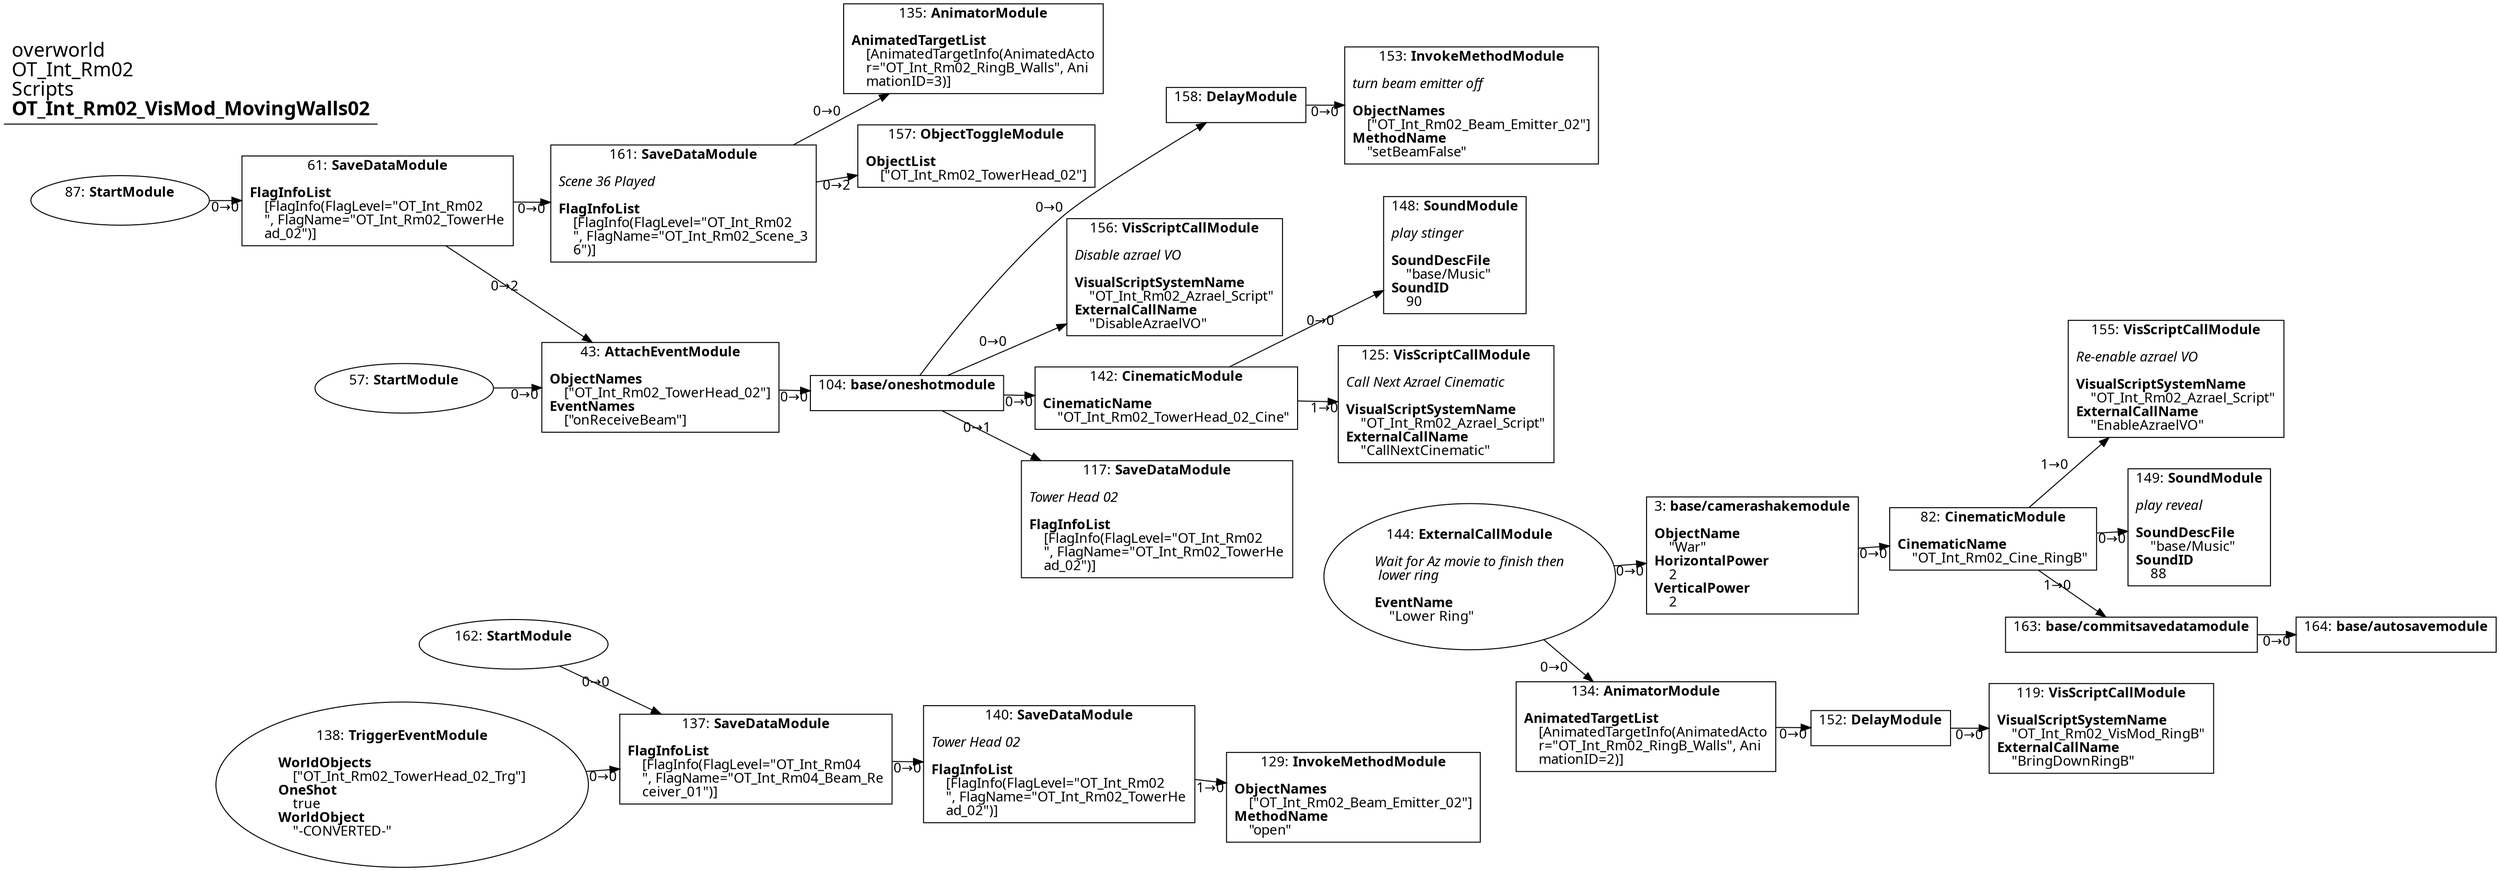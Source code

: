 digraph {
    layout = fdp;
    overlap = prism;
    sep = "+16";
    splines = spline;

    node [ shape = box ];

    graph [ fontname = "Segoe UI" ];
    node [ fontname = "Segoe UI" ];
    edge [ fontname = "Segoe UI" ];

    3 [ label = <3: <b>base/camerashakemodule</b><br/><br/><b>ObjectName</b><br align="left"/>    &quot;War&quot;<br align="left"/><b>HorizontalPower</b><br align="left"/>    2<br align="left"/><b>VerticalPower</b><br align="left"/>    2<br align="left"/>> ];
    3 [ pos = "0.47300002,-1.1140001!" ];
    3 -> 82 [ label = "0→0" ];

    43 [ label = <43: <b>AttachEventModule</b><br/><br/><b>ObjectNames</b><br align="left"/>    [&quot;OT_Int_Rm02_TowerHead_02&quot;]<br align="left"/><b>EventNames</b><br align="left"/>    [&quot;onReceiveBeam&quot;]<br align="left"/>> ];
    43 [ pos = "-0.702,-0.90800005!" ];
    43 -> 104 [ label = "0→0" ];

    57 [ label = <57: <b>StartModule</b><br/><br/>> ];
    57 [ shape = oval ]
    57 [ pos = "-1.0270001,-0.90800005!" ];
    57 -> 43 [ label = "0→0" ];

    61 [ label = <61: <b>SaveDataModule</b><br/><br/><b>FlagInfoList</b><br align="left"/>    [FlagInfo(FlagLevel=&quot;OT_Int_Rm02<br align="left"/>    &quot;, FlagName=&quot;OT_Int_Rm02_TowerHe<br align="left"/>    ad_02&quot;)]<br align="left"/>> ];
    61 [ pos = "-1.121,-0.646!" ];
    61 -> 43 [ label = "0→2" ];
    61 -> 161 [ label = "0→0" ];

    82 [ label = <82: <b>CinematicModule</b><br/><br/><b>CinematicName</b><br align="left"/>    &quot;OT_Int_Rm02_Cine_RingB&quot;<br align="left"/>> ];
    82 [ pos = "0.73600006,-1.1140001!" ];
    82 -> 149 [ label = "0→0" ];
    82 -> 155 [ label = "1→0" ];
    82 -> 163 [ label = "1→0" ];

    87 [ label = <87: <b>StartModule</b><br/><br/>> ];
    87 [ shape = oval ]
    87 [ pos = "-1.3620001,-0.646!" ];
    87 -> 61 [ label = "0→0" ];

    104 [ label = <104: <b>base/oneshotmodule</b><br/><br/>> ];
    104 [ pos = "-0.425,-0.90800005!" ];
    104 -> 117 [ label = "0→1" ];
    104 -> 142 [ label = "0→0" ];
    104 -> 156 [ label = "0→0" ];
    104 -> 158 [ label = "0→0" ];

    117 [ label = <117: <b>SaveDataModule</b><br/><br/><i>Tower Head 02<br align="left"/></i><br align="left"/><b>FlagInfoList</b><br align="left"/>    [FlagInfo(FlagLevel=&quot;OT_Int_Rm02<br align="left"/>    &quot;, FlagName=&quot;OT_Int_Rm02_TowerHe<br align="left"/>    ad_02&quot;)]<br align="left"/>> ];
    117 [ pos = "-0.157,-1.041!" ];

    119 [ label = <119: <b>VisScriptCallModule</b><br/><br/><b>VisualScriptSystemName</b><br align="left"/>    &quot;OT_Int_Rm02_VisMod_RingB&quot;<br align="left"/><b>ExternalCallName</b><br align="left"/>    &quot;BringDownRingB&quot;<br align="left"/>> ];
    119 [ pos = "0.90700006,-1.376!" ];

    125 [ label = <125: <b>VisScriptCallModule</b><br/><br/><i>Call Next Azrael Cinematic<br align="left"/></i><br align="left"/><b>VisualScriptSystemName</b><br align="left"/>    &quot;OT_Int_Rm02_Azrael_Script&quot;<br align="left"/><b>ExternalCallName</b><br align="left"/>    &quot;CallNextCinematic&quot;<br align="left"/>> ];
    125 [ pos = "0.101,-0.93100005!" ];

    129 [ label = <129: <b>InvokeMethodModule</b><br/><br/><b>ObjectNames</b><br align="left"/>    [&quot;OT_Int_Rm02_Beam_Emitter_02&quot;]<br align="left"/><b>MethodName</b><br align="left"/>    &quot;open&quot;<br align="left"/>> ];
    129 [ pos = "-0.256,-1.4510001!" ];

    134 [ label = <134: <b>AnimatorModule</b><br/><br/><b>AnimatedTargetList</b><br align="left"/>    [AnimatedTargetInfo(AnimatedActo<br align="left"/>    r=&quot;OT_Int_Rm02_RingB_Walls&quot;, Ani<br align="left"/>    mationID=2)]<br align="left"/>> ];
    134 [ pos = "0.46500003,-1.376!" ];
    134 -> 152 [ label = "0→0" ];

    135 [ label = <135: <b>AnimatorModule</b><br/><br/><b>AnimatedTargetList</b><br align="left"/>    [AnimatedTargetInfo(AnimatedActo<br align="left"/>    r=&quot;OT_Int_Rm02_RingB_Walls&quot;, Ani<br align="left"/>    mationID=3)]<br align="left"/>> ];
    135 [ pos = "-0.578,-0.485!" ];

    137 [ label = <137: <b>SaveDataModule</b><br/><br/><b>FlagInfoList</b><br align="left"/>    [FlagInfo(FlagLevel=&quot;OT_Int_Rm04<br align="left"/>    &quot;, FlagName=&quot;OT_Int_Rm04_Beam_Re<br align="left"/>    ceiver_01&quot;)]<br align="left"/>> ];
    137 [ pos = "-0.73300004,-1.4280001!" ];
    137 -> 140 [ label = "0→0" ];

    138 [ label = <138: <b>TriggerEventModule</b><br/><br/><b>WorldObjects</b><br align="left"/>    [&quot;OT_Int_Rm02_TowerHead_02_Trg&quot;]<br align="left"/><b>OneShot</b><br align="left"/>    true<br align="left"/><b>WorldObject</b><br align="left"/>    &quot;-CONVERTED-&quot;<br align="left"/>> ];
    138 [ shape = oval ]
    138 [ pos = "-1.0220001,-1.4280001!" ];
    138 -> 137 [ label = "0→0" ];

    140 [ label = <140: <b>SaveDataModule</b><br/><br/><i>Tower Head 02<br align="left"/></i><br align="left"/><b>FlagInfoList</b><br align="left"/>    [FlagInfo(FlagLevel=&quot;OT_Int_Rm02<br align="left"/>    &quot;, FlagName=&quot;OT_Int_Rm02_TowerHe<br align="left"/>    ad_02&quot;)]<br align="left"/>> ];
    140 [ pos = "-0.505,-1.4280001!" ];
    140 -> 129 [ label = "1→0" ];

    142 [ label = <142: <b>CinematicModule</b><br/><br/><b>CinematicName</b><br align="left"/>    &quot;OT_Int_Rm02_TowerHead_02_Cine&quot;<br align="left"/>> ];
    142 [ pos = "-0.15400001,-0.90800005!" ];
    142 -> 125 [ label = "1→0" ];
    142 -> 148 [ label = "0→0" ];

    144 [ label = <144: <b>ExternalCallModule</b><br/><br/><i>Wait for Az movie to finish then<br align="left"/> lower ring<br align="left"/></i><br align="left"/><b>EventName</b><br align="left"/>    &quot;Lower Ring&quot;<br align="left"/>> ];
    144 [ shape = oval ]
    144 [ pos = "0.187,-1.1140001!" ];
    144 -> 3 [ label = "0→0" ];
    144 -> 134 [ label = "0→0" ];

    148 [ label = <148: <b>SoundModule</b><br/><br/><i>play stinger<br align="left"/></i><br align="left"/><b>SoundDescFile</b><br align="left"/>    &quot;base/Music&quot;<br align="left"/><b>SoundID</b><br align="left"/>    90<br align="left"/>> ];
    148 [ pos = "0.101,-0.768!" ];

    149 [ label = <149: <b>SoundModule</b><br/><br/><i>play reveal<br align="left"/></i><br align="left"/><b>SoundDescFile</b><br align="left"/>    &quot;base/Music&quot;<br align="left"/><b>SoundID</b><br align="left"/>    88<br align="left"/>> ];
    149 [ pos = "0.97800004,-1.1140001!" ];

    152 [ label = <152: <b>DelayModule</b><br/><br/>> ];
    152 [ pos = "0.702,-1.376!" ];
    152 -> 119 [ label = "0→0" ];

    153 [ label = <153: <b>InvokeMethodModule</b><br/><br/><i>turn beam emitter off<br align="left"/></i><br align="left"/><b>ObjectNames</b><br align="left"/>    [&quot;OT_Int_Rm02_Beam_Emitter_02&quot;]<br align="left"/><b>MethodName</b><br align="left"/>    &quot;setBeamFalse&quot;<br align="left"/>> ];
    153 [ pos = "0.098000005,-0.61200005!" ];

    155 [ label = <155: <b>VisScriptCallModule</b><br/><br/><i>Re-enable azrael VO<br align="left"/></i><br align="left"/><b>VisualScriptSystemName</b><br align="left"/>    &quot;OT_Int_Rm02_Azrael_Script&quot;<br align="left"/><b>ExternalCallName</b><br align="left"/>    &quot;EnableAzraelVO&quot;<br align="left"/>> ];
    155 [ pos = "0.97700006,-0.93600005!" ];

    156 [ label = <156: <b>VisScriptCallModule</b><br/><br/><i>Disable azrael VO<br align="left"/></i><br align="left"/><b>VisualScriptSystemName</b><br align="left"/>    &quot;OT_Int_Rm02_Azrael_Script&quot;<br align="left"/><b>ExternalCallName</b><br align="left"/>    &quot;DisableAzraelVO&quot;<br align="left"/>> ];
    156 [ pos = "-0.15300001,-0.83400005!" ];

    157 [ label = <157: <b>ObjectToggleModule</b><br/><br/><b>ObjectList</b><br align="left"/>    [&quot;OT_Int_Rm02_TowerHead_02&quot;]<br align="left"/>> ];
    157 [ pos = "-0.57600003,-0.6!" ];

    158 [ label = <158: <b>DelayModule</b><br/><br/>> ];
    158 [ pos = "-0.15400001,-0.61200005!" ];
    158 -> 153 [ label = "0→0" ];

    161 [ label = <161: <b>SaveDataModule</b><br/><br/><i>Scene 36 Played<br align="left"/></i><br align="left"/><b>FlagInfoList</b><br align="left"/>    [FlagInfo(FlagLevel=&quot;OT_Int_Rm02<br align="left"/>    &quot;, FlagName=&quot;OT_Int_Rm02_Scene_3<br align="left"/>    6&quot;)]<br align="left"/>> ];
    161 [ pos = "-0.82500005,-0.646!" ];
    161 -> 135 [ label = "0→0" ];
    161 -> 157 [ label = "0→2" ];

    162 [ label = <162: <b>StartModule</b><br/><br/>> ];
    162 [ shape = oval ]
    162 [ pos = "-0.94100004,-1.3030001!" ];
    162 -> 137 [ label = "0→0" ];

    163 [ label = <163: <b>base/commitsavedatamodule</b><br/><br/>> ];
    163 [ pos = "0.97900003,-1.2620001!" ];
    163 -> 164 [ label = "0→0" ];

    164 [ label = <164: <b>base/autosavemodule</b><br/><br/>> ];
    164 [ pos = "1.2060001,-1.2620001!" ];

    title [ pos = "-1.363,-0.48400003!" ];
    title [ shape = underline ];
    title [ label = <<font point-size="20">overworld<br align="left"/>OT_Int_Rm02<br align="left"/>Scripts<br align="left"/><b>OT_Int_Rm02_VisMod_MovingWalls02</b><br align="left"/></font>> ];
}
